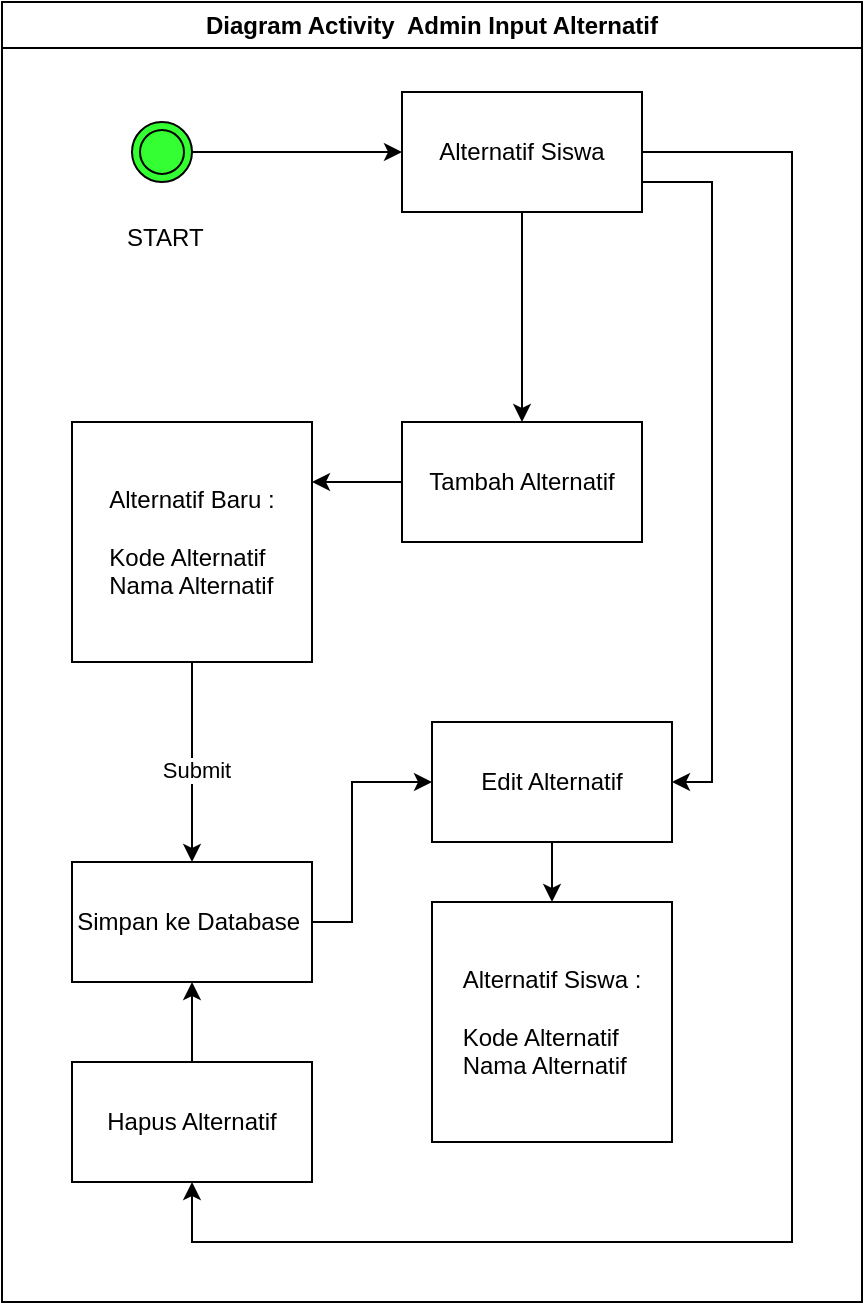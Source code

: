 <mxfile version="26.0.15">
  <diagram name="Page-1" id="7lGg7cqMauvhF7u_fik7">
    <mxGraphModel dx="1459" dy="526" grid="1" gridSize="10" guides="1" tooltips="1" connect="1" arrows="1" fold="1" page="1" pageScale="1" pageWidth="850" pageHeight="1100" math="0" shadow="0">
      <root>
        <mxCell id="0" />
        <mxCell id="1" parent="0" />
        <mxCell id="UmD9GSgUlCEBcfPKkgbv-3" value="Diagram Activity&amp;nbsp; Admin Input Alternatif" style="swimlane;whiteSpace=wrap;html=1;" parent="1" vertex="1">
          <mxGeometry x="-5" y="50" width="430" height="650" as="geometry" />
        </mxCell>
        <mxCell id="UmD9GSgUlCEBcfPKkgbv-4" style="edgeStyle=orthogonalEdgeStyle;rounded=0;orthogonalLoop=1;jettySize=auto;html=1;entryX=1;entryY=0.25;entryDx=0;entryDy=0;" parent="UmD9GSgUlCEBcfPKkgbv-3" source="UmD9GSgUlCEBcfPKkgbv-5" target="UmD9GSgUlCEBcfPKkgbv-8" edge="1">
          <mxGeometry relative="1" as="geometry" />
        </mxCell>
        <mxCell id="UmD9GSgUlCEBcfPKkgbv-5" value="Tambah Alternatif" style="rounded=0;whiteSpace=wrap;html=1;" parent="UmD9GSgUlCEBcfPKkgbv-3" vertex="1">
          <mxGeometry x="200" y="210" width="120" height="60" as="geometry" />
        </mxCell>
        <mxCell id="UmD9GSgUlCEBcfPKkgbv-6" style="edgeStyle=orthogonalEdgeStyle;rounded=0;orthogonalLoop=1;jettySize=auto;html=1;entryX=0.5;entryY=0;entryDx=0;entryDy=0;" parent="UmD9GSgUlCEBcfPKkgbv-3" source="UmD9GSgUlCEBcfPKkgbv-8" target="UmD9GSgUlCEBcfPKkgbv-10" edge="1">
          <mxGeometry relative="1" as="geometry">
            <mxPoint x="95" y="400" as="targetPoint" />
          </mxGeometry>
        </mxCell>
        <mxCell id="UmD9GSgUlCEBcfPKkgbv-7" value="Submit" style="edgeLabel;html=1;align=center;verticalAlign=middle;resizable=0;points=[];" parent="UmD9GSgUlCEBcfPKkgbv-6" vertex="1" connectable="0">
          <mxGeometry x="0.079" y="2" relative="1" as="geometry">
            <mxPoint as="offset" />
          </mxGeometry>
        </mxCell>
        <mxCell id="UmD9GSgUlCEBcfPKkgbv-8" value="&lt;span style=&quot;text-align: left;&quot;&gt;Alternatif Baru :&lt;/span&gt;&lt;div style=&quot;text-align: left;&quot;&gt;&lt;br&gt;&lt;/div&gt;&lt;span style=&quot;color: light-dark(rgb(0, 0, 0), rgb(255, 255, 255)); background-color: transparent;&quot;&gt;&lt;div style=&quot;text-align: left;&quot;&gt;&lt;span style=&quot;background-color: transparent; color: light-dark(rgb(0, 0, 0), rgb(255, 255, 255));&quot;&gt;Kode Alternatif&lt;/span&gt;&lt;/div&gt;&lt;/span&gt;&lt;span style=&quot;color: light-dark(rgb(0, 0, 0), rgb(255, 255, 255)); background-color: transparent;&quot;&gt;&lt;div style=&quot;text-align: left;&quot;&gt;&lt;span style=&quot;background-color: transparent; color: light-dark(rgb(0, 0, 0), rgb(255, 255, 255));&quot;&gt;Nama Alternatif&lt;/span&gt;&lt;/div&gt;&lt;/span&gt;" style="rounded=0;whiteSpace=wrap;html=1;" parent="UmD9GSgUlCEBcfPKkgbv-3" vertex="1">
          <mxGeometry x="35" y="210" width="120" height="120" as="geometry" />
        </mxCell>
        <mxCell id="UmD9GSgUlCEBcfPKkgbv-9" style="edgeStyle=orthogonalEdgeStyle;rounded=0;orthogonalLoop=1;jettySize=auto;html=1;entryX=0;entryY=0.5;entryDx=0;entryDy=0;" parent="UmD9GSgUlCEBcfPKkgbv-3" source="UmD9GSgUlCEBcfPKkgbv-10" target="UmD9GSgUlCEBcfPKkgbv-16" edge="1">
          <mxGeometry relative="1" as="geometry">
            <Array as="points">
              <mxPoint x="175" y="460" />
              <mxPoint x="175" y="390" />
            </Array>
          </mxGeometry>
        </mxCell>
        <mxCell id="UmD9GSgUlCEBcfPKkgbv-10" value="Simpan ke Database&amp;nbsp;" style="rounded=0;whiteSpace=wrap;html=1;" parent="UmD9GSgUlCEBcfPKkgbv-3" vertex="1">
          <mxGeometry x="35" y="430" width="120" height="60" as="geometry" />
        </mxCell>
        <mxCell id="UmD9GSgUlCEBcfPKkgbv-11" style="edgeStyle=orthogonalEdgeStyle;rounded=0;orthogonalLoop=1;jettySize=auto;html=1;entryX=1;entryY=0.5;entryDx=0;entryDy=0;" parent="UmD9GSgUlCEBcfPKkgbv-3" source="UmD9GSgUlCEBcfPKkgbv-13" target="UmD9GSgUlCEBcfPKkgbv-16" edge="1">
          <mxGeometry relative="1" as="geometry">
            <Array as="points">
              <mxPoint x="355" y="90" />
              <mxPoint x="355" y="390" />
            </Array>
          </mxGeometry>
        </mxCell>
        <mxCell id="UmD9GSgUlCEBcfPKkgbv-12" style="edgeStyle=orthogonalEdgeStyle;rounded=0;orthogonalLoop=1;jettySize=auto;html=1;entryX=0.5;entryY=1;entryDx=0;entryDy=0;" parent="UmD9GSgUlCEBcfPKkgbv-3" source="UmD9GSgUlCEBcfPKkgbv-13" target="UmD9GSgUlCEBcfPKkgbv-19" edge="1">
          <mxGeometry relative="1" as="geometry">
            <Array as="points">
              <mxPoint x="395" y="75" />
              <mxPoint x="395" y="620" />
              <mxPoint x="95" y="620" />
            </Array>
          </mxGeometry>
        </mxCell>
        <mxCell id="UmD9GSgUlCEBcfPKkgbv-13" value="Alternatif Siswa" style="rounded=0;whiteSpace=wrap;html=1;" parent="UmD9GSgUlCEBcfPKkgbv-3" vertex="1">
          <mxGeometry x="200" y="45" width="120" height="60" as="geometry" />
        </mxCell>
        <mxCell id="UmD9GSgUlCEBcfPKkgbv-14" value="" style="edgeStyle=orthogonalEdgeStyle;rounded=0;orthogonalLoop=1;jettySize=auto;html=1;" parent="UmD9GSgUlCEBcfPKkgbv-3" source="UmD9GSgUlCEBcfPKkgbv-13" target="UmD9GSgUlCEBcfPKkgbv-5" edge="1">
          <mxGeometry relative="1" as="geometry">
            <mxPoint x="245" y="190" as="targetPoint" />
          </mxGeometry>
        </mxCell>
        <mxCell id="UmD9GSgUlCEBcfPKkgbv-15" style="edgeStyle=orthogonalEdgeStyle;rounded=0;orthogonalLoop=1;jettySize=auto;html=1;" parent="UmD9GSgUlCEBcfPKkgbv-3" source="UmD9GSgUlCEBcfPKkgbv-16" target="UmD9GSgUlCEBcfPKkgbv-17" edge="1">
          <mxGeometry relative="1" as="geometry" />
        </mxCell>
        <mxCell id="UmD9GSgUlCEBcfPKkgbv-16" value="Edit Alternatif" style="rounded=0;whiteSpace=wrap;html=1;" parent="UmD9GSgUlCEBcfPKkgbv-3" vertex="1">
          <mxGeometry x="215" y="360" width="120" height="60" as="geometry" />
        </mxCell>
        <mxCell id="UmD9GSgUlCEBcfPKkgbv-17" value="&lt;span style=&quot;text-align: left;&quot;&gt;Alternatif Siswa :&lt;/span&gt;&lt;div style=&quot;text-align: left;&quot;&gt;&lt;br&gt;&lt;/div&gt;&lt;span style=&quot;color: light-dark(rgb(0, 0, 0), rgb(255, 255, 255)); background-color: transparent;&quot;&gt;&lt;div style=&quot;text-align: left;&quot;&gt;&lt;span style=&quot;background-color: transparent; color: light-dark(rgb(0, 0, 0), rgb(255, 255, 255));&quot;&gt;Kode Alternatif&lt;/span&gt;&lt;/div&gt;&lt;/span&gt;&lt;span style=&quot;color: light-dark(rgb(0, 0, 0), rgb(255, 255, 255)); background-color: transparent;&quot;&gt;&lt;div style=&quot;text-align: left;&quot;&gt;&lt;span style=&quot;background-color: transparent; color: light-dark(rgb(0, 0, 0), rgb(255, 255, 255));&quot;&gt;Nama Alternatif&lt;/span&gt;&lt;/div&gt;&lt;/span&gt;" style="rounded=0;whiteSpace=wrap;html=1;" parent="UmD9GSgUlCEBcfPKkgbv-3" vertex="1">
          <mxGeometry x="215" y="450" width="120" height="120" as="geometry" />
        </mxCell>
        <mxCell id="UmD9GSgUlCEBcfPKkgbv-18" style="edgeStyle=orthogonalEdgeStyle;rounded=0;orthogonalLoop=1;jettySize=auto;html=1;entryX=0.5;entryY=1;entryDx=0;entryDy=0;" parent="UmD9GSgUlCEBcfPKkgbv-3" source="UmD9GSgUlCEBcfPKkgbv-19" target="UmD9GSgUlCEBcfPKkgbv-10" edge="1">
          <mxGeometry relative="1" as="geometry" />
        </mxCell>
        <mxCell id="UmD9GSgUlCEBcfPKkgbv-19" value="Hapus Alternatif" style="rounded=0;whiteSpace=wrap;html=1;" parent="UmD9GSgUlCEBcfPKkgbv-3" vertex="1">
          <mxGeometry x="35" y="530" width="120" height="60" as="geometry" />
        </mxCell>
        <mxCell id="UmD9GSgUlCEBcfPKkgbv-2" value="&lt;span style=&quot;white-space: pre;&quot;&gt;&#x9;&lt;span style=&quot;white-space: pre;&quot;&gt;&#x9;&lt;/span&gt;&lt;/span&gt;&lt;div&gt;&lt;br&gt;&lt;/div&gt;&lt;div&gt;&lt;br&gt;&lt;/div&gt;&lt;div&gt;&lt;br&gt;&lt;/div&gt;&lt;div&gt;&lt;br&gt;&lt;/div&gt;&lt;div&gt;&lt;br&gt;&lt;/div&gt;&lt;div&gt;&amp;nbsp;START&lt;/div&gt;" style="ellipse;shape=doubleEllipse;whiteSpace=wrap;html=1;aspect=fixed;fillColor=light-dark(#33FF33,var(--ge-dark-color, #121212));" parent="UmD9GSgUlCEBcfPKkgbv-3" vertex="1">
          <mxGeometry x="65" y="60" width="30" height="30" as="geometry" />
        </mxCell>
        <mxCell id="UmD9GSgUlCEBcfPKkgbv-1" style="edgeStyle=orthogonalEdgeStyle;rounded=0;orthogonalLoop=1;jettySize=auto;html=1;entryX=0;entryY=0.5;entryDx=0;entryDy=0;" parent="UmD9GSgUlCEBcfPKkgbv-3" source="UmD9GSgUlCEBcfPKkgbv-2" target="UmD9GSgUlCEBcfPKkgbv-13" edge="1">
          <mxGeometry relative="1" as="geometry" />
        </mxCell>
      </root>
    </mxGraphModel>
  </diagram>
</mxfile>
